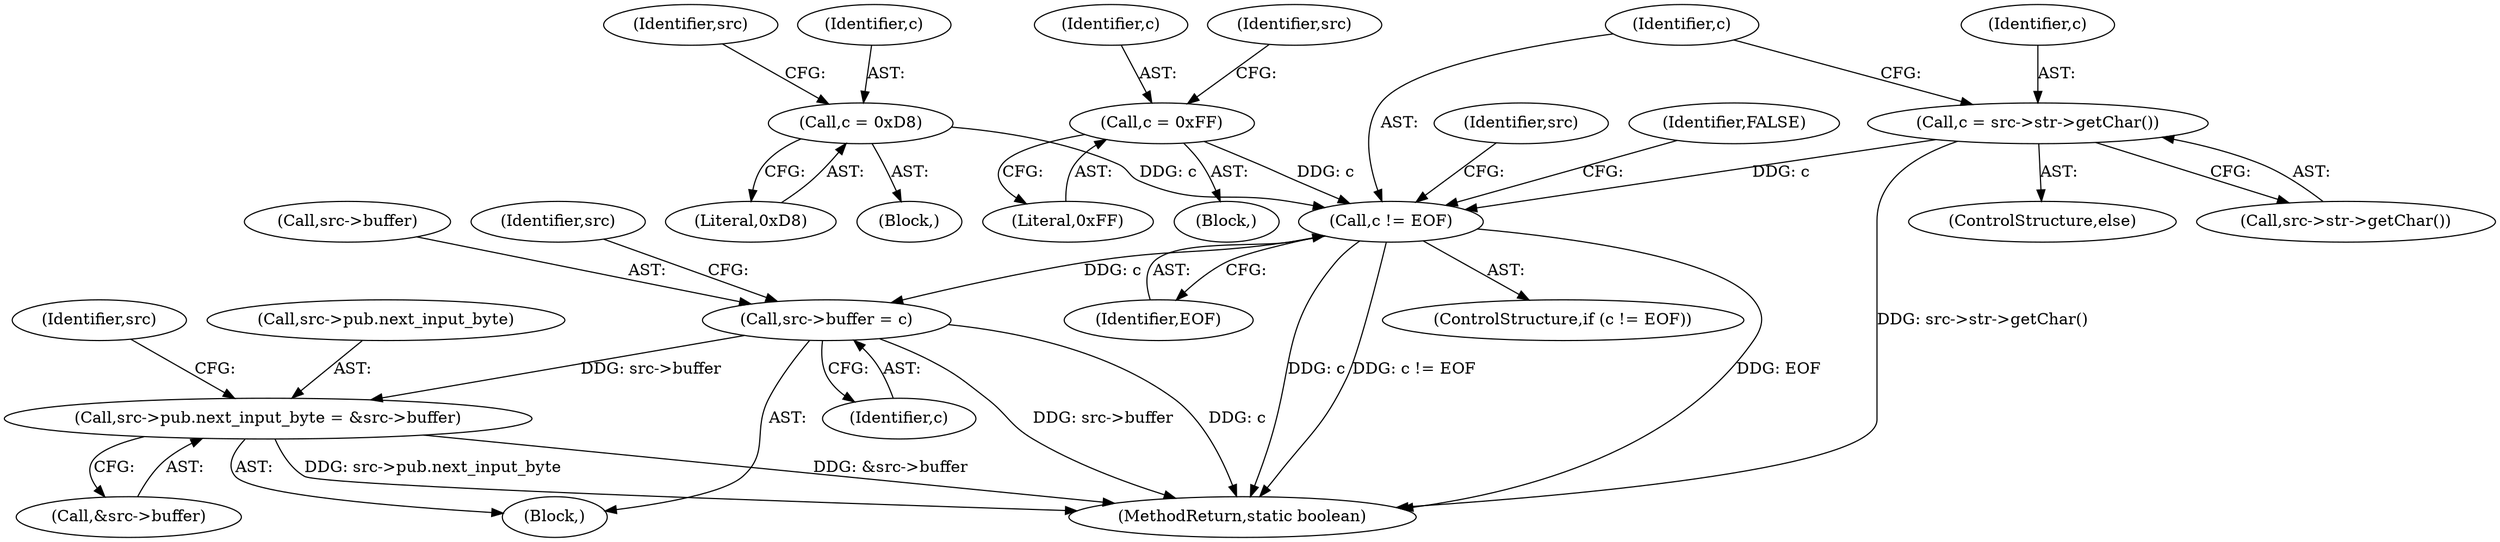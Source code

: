 digraph "0_poppler_fc071d800cb4329a3ccf898d7bf16b4db7323ad8_2@pointer" {
"1000159" [label="(Call,src->pub.next_input_byte = &src->buffer)"];
"1000154" [label="(Call,src->buffer = c)"];
"1000150" [label="(Call,c != EOF)"];
"1000138" [label="(Call,c = 0xD8)"];
"1000119" [label="(Call,c = 0xFF)"];
"1000146" [label="(Call,c = src->str->getChar())"];
"1000159" [label="(Call,src->pub.next_input_byte = &src->buffer)"];
"1000137" [label="(Block,)"];
"1000158" [label="(Identifier,c)"];
"1000162" [label="(Identifier,src)"];
"1000153" [label="(Block,)"];
"1000151" [label="(Identifier,c)"];
"1000147" [label="(Identifier,c)"];
"1000119" [label="(Call,c = 0xFF)"];
"1000172" [label="(Identifier,src)"];
"1000124" [label="(Identifier,src)"];
"1000160" [label="(Call,src->pub.next_input_byte)"];
"1000118" [label="(Block,)"];
"1000154" [label="(Call,src->buffer = c)"];
"1000155" [label="(Call,src->buffer)"];
"1000152" [label="(Identifier,EOF)"];
"1000120" [label="(Identifier,c)"];
"1000139" [label="(Identifier,c)"];
"1000140" [label="(Literal,0xD8)"];
"1000149" [label="(ControlStructure,if (c != EOF))"];
"1000165" [label="(Call,&src->buffer)"];
"1000156" [label="(Identifier,src)"];
"1000145" [label="(ControlStructure,else)"];
"1000143" [label="(Identifier,src)"];
"1000121" [label="(Literal,0xFF)"];
"1000180" [label="(Identifier,FALSE)"];
"1000150" [label="(Call,c != EOF)"];
"1000146" [label="(Call,c = src->str->getChar())"];
"1000181" [label="(MethodReturn,static boolean)"];
"1000138" [label="(Call,c = 0xD8)"];
"1000148" [label="(Call,src->str->getChar())"];
"1000159" -> "1000153"  [label="AST: "];
"1000159" -> "1000165"  [label="CFG: "];
"1000160" -> "1000159"  [label="AST: "];
"1000165" -> "1000159"  [label="AST: "];
"1000172" -> "1000159"  [label="CFG: "];
"1000159" -> "1000181"  [label="DDG: src->pub.next_input_byte"];
"1000159" -> "1000181"  [label="DDG: &src->buffer"];
"1000154" -> "1000159"  [label="DDG: src->buffer"];
"1000154" -> "1000153"  [label="AST: "];
"1000154" -> "1000158"  [label="CFG: "];
"1000155" -> "1000154"  [label="AST: "];
"1000158" -> "1000154"  [label="AST: "];
"1000162" -> "1000154"  [label="CFG: "];
"1000154" -> "1000181"  [label="DDG: src->buffer"];
"1000154" -> "1000181"  [label="DDG: c"];
"1000150" -> "1000154"  [label="DDG: c"];
"1000150" -> "1000149"  [label="AST: "];
"1000150" -> "1000152"  [label="CFG: "];
"1000151" -> "1000150"  [label="AST: "];
"1000152" -> "1000150"  [label="AST: "];
"1000156" -> "1000150"  [label="CFG: "];
"1000180" -> "1000150"  [label="CFG: "];
"1000150" -> "1000181"  [label="DDG: EOF"];
"1000150" -> "1000181"  [label="DDG: c"];
"1000150" -> "1000181"  [label="DDG: c != EOF"];
"1000138" -> "1000150"  [label="DDG: c"];
"1000119" -> "1000150"  [label="DDG: c"];
"1000146" -> "1000150"  [label="DDG: c"];
"1000138" -> "1000137"  [label="AST: "];
"1000138" -> "1000140"  [label="CFG: "];
"1000139" -> "1000138"  [label="AST: "];
"1000140" -> "1000138"  [label="AST: "];
"1000143" -> "1000138"  [label="CFG: "];
"1000119" -> "1000118"  [label="AST: "];
"1000119" -> "1000121"  [label="CFG: "];
"1000120" -> "1000119"  [label="AST: "];
"1000121" -> "1000119"  [label="AST: "];
"1000124" -> "1000119"  [label="CFG: "];
"1000146" -> "1000145"  [label="AST: "];
"1000146" -> "1000148"  [label="CFG: "];
"1000147" -> "1000146"  [label="AST: "];
"1000148" -> "1000146"  [label="AST: "];
"1000151" -> "1000146"  [label="CFG: "];
"1000146" -> "1000181"  [label="DDG: src->str->getChar()"];
}
